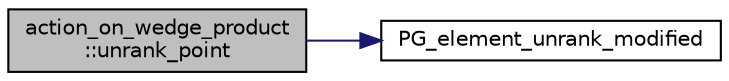 digraph "action_on_wedge_product::unrank_point"
{
  edge [fontname="Helvetica",fontsize="10",labelfontname="Helvetica",labelfontsize="10"];
  node [fontname="Helvetica",fontsize="10",shape=record];
  rankdir="LR";
  Node716 [label="action_on_wedge_product\l::unrank_point",height=0.2,width=0.4,color="black", fillcolor="grey75", style="filled", fontcolor="black"];
  Node716 -> Node717 [color="midnightblue",fontsize="10",style="solid",fontname="Helvetica"];
  Node717 [label="PG_element_unrank_modified",height=0.2,width=0.4,color="black", fillcolor="white", style="filled",URL="$d4/d67/geometry_8h.html#a83ae9b605d496f6a90345303f6efae64"];
}
